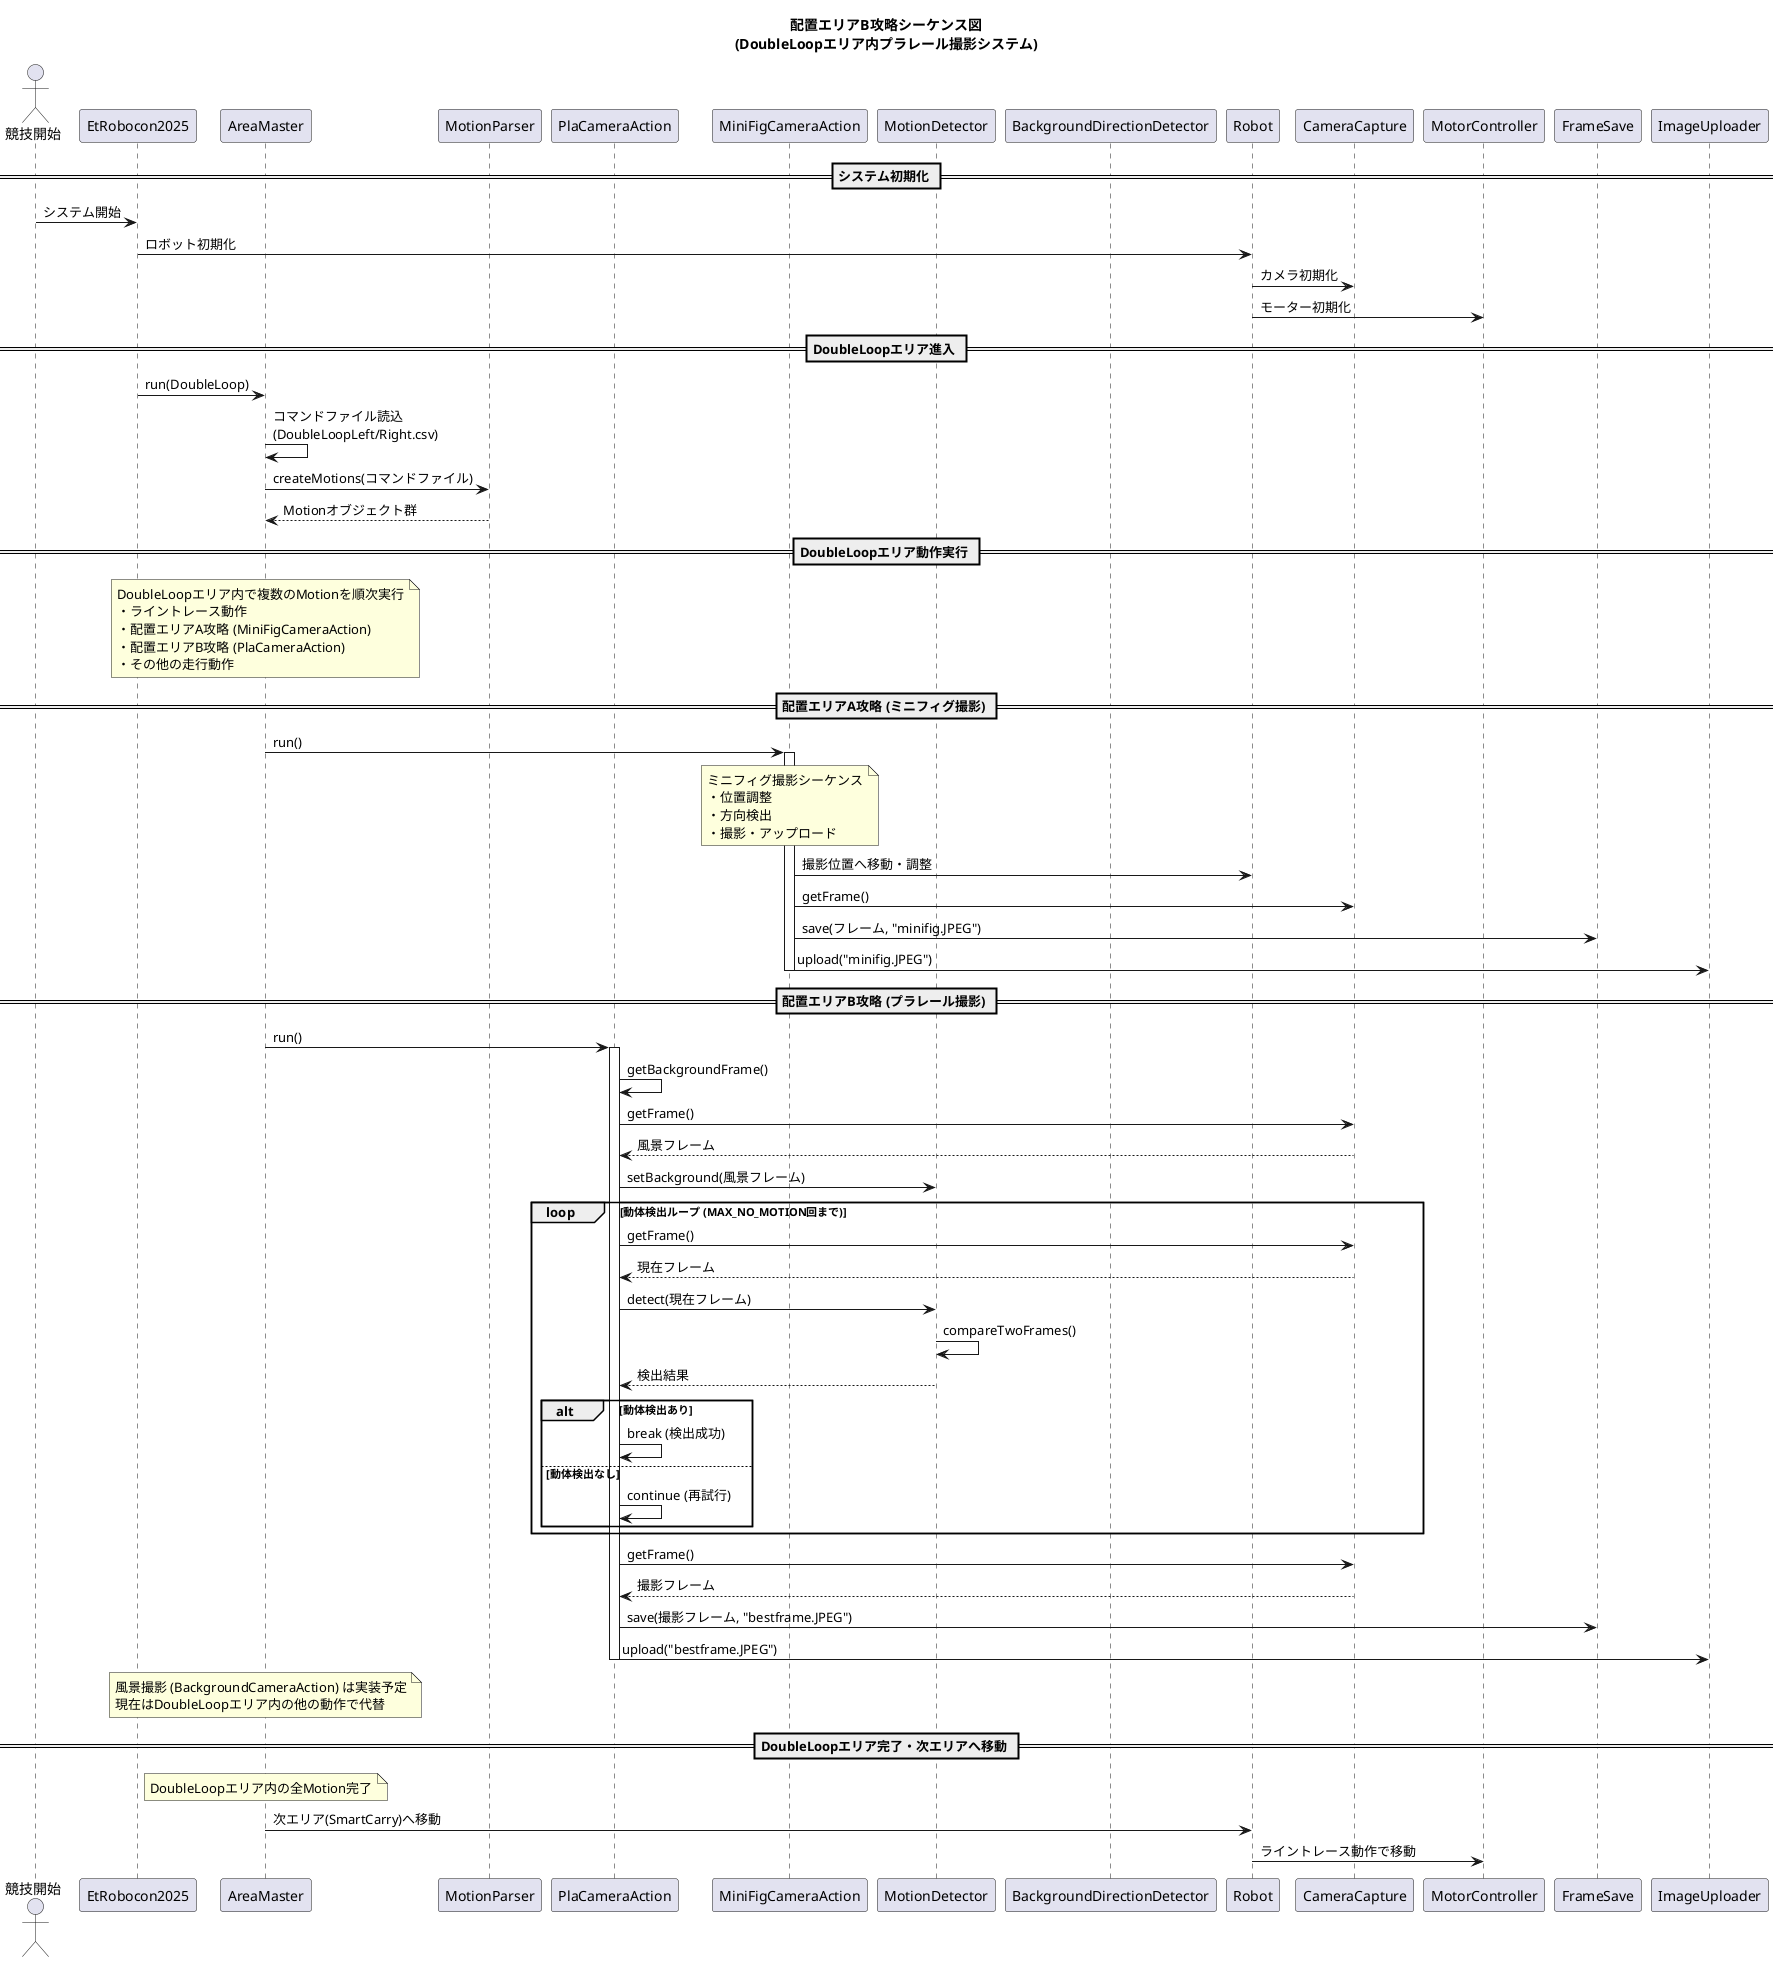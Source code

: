 @startuml 配置エリアB攻略シーケンス図

title 配置エリアB攻略シーケンス図\n(DoubleLoopエリア内プラレール撮影システム)

actor "競技開始" as Start
participant "EtRobocon2025" as Main
participant "AreaMaster" as AM
participant "MotionParser" as MP
participant "PlaCameraAction" as PCA
participant "MiniFigCameraAction" as MCA
participant "MotionDetector" as MD
participant "BackgroundDirectionDetector" as BDD
participant "Robot" as Robot
participant "CameraCapture" as Camera
participant "MotorController" as Motor
participant "FrameSave" as FS
participant "ImageUploader" as IU

== システム初期化 ==
Start -> Main: システム開始
Main -> Robot: ロボット初期化
Robot -> Camera: カメラ初期化
Robot -> Motor: モーター初期化

== DoubleLoopエリア進入 ==
Main -> AM: run(DoubleLoop)
AM -> AM: コマンドファイル読込\n(DoubleLoopLeft/Right.csv)
AM -> MP: createMotions(コマンドファイル)
MP --> AM: Motionオブジェクト群

== DoubleLoopエリア動作実行 ==
note over AM: DoubleLoopエリア内で複数のMotionを順次実行\n・ライントレース動作\n・配置エリアA攻略 (MiniFigCameraAction)\n・配置エリアB攻略 (PlaCameraAction)\n・その他の走行動作

== 配置エリアA攻略 (ミニフィグ撮影) ==
AM -> MCA: run()
activate MCA
note over MCA: ミニフィグ撮影シーケンス\n・位置調整\n・方向検出\n・撮影・アップロード
MCA -> Robot: 撮影位置へ移動・調整
MCA -> Camera: getFrame()
MCA -> FS: save(フレーム, "minifig.JPEG")
MCA -> IU: upload("minifig.JPEG")
deactivate MCA

== 配置エリアB攻略 (プラレール撮影) ==
AM -> PCA: run()
activate PCA

PCA -> PCA: getBackgroundFrame()
PCA -> Camera: getFrame()
Camera --> PCA: 風景フレーム
PCA -> MD: setBackground(風景フレーム)

loop 動体検出ループ (MAX_NO_MOTION回まで)
    PCA -> Camera: getFrame()
    Camera --> PCA: 現在フレーム
    PCA -> MD: detect(現在フレーム)
    MD -> MD: compareTwoFrames()
    MD --> PCA: 検出結果
    
    alt 動体検出あり
        PCA -> PCA: break (検出成功)
    else 動体検出なし
        PCA -> PCA: continue (再試行)
    end
end

PCA -> Camera: getFrame()
Camera --> PCA: 撮影フレーム
PCA -> FS: save(撮影フレーム, "bestframe.JPEG")
PCA -> IU: upload("bestframe.JPEG")
deactivate PCA

note over AM: 風景撮影 (BackgroundCameraAction) は実装予定\n現在はDoubleLoopエリア内の他の動作で代替

== DoubleLoopエリア完了・次エリアへ移動 ==
note over AM: DoubleLoopエリア内の全Motion完了
AM -> Robot: 次エリア(SmartCarry)へ移動
Robot -> Motor: ライントレース動作で移動

@enduml
